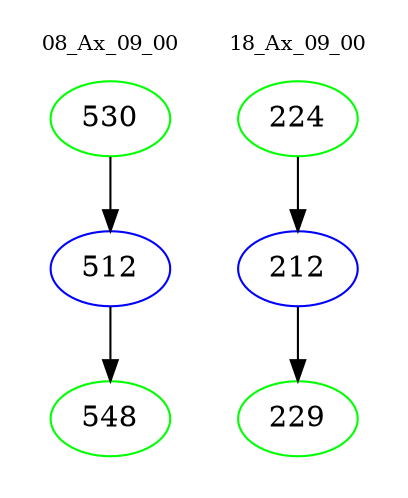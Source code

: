 digraph{
subgraph cluster_0 {
color = white
label = "08_Ax_09_00";
fontsize=10;
T0_530 [label="530", color="green"]
T0_530 -> T0_512 [color="black"]
T0_512 [label="512", color="blue"]
T0_512 -> T0_548 [color="black"]
T0_548 [label="548", color="green"]
}
subgraph cluster_1 {
color = white
label = "18_Ax_09_00";
fontsize=10;
T1_224 [label="224", color="green"]
T1_224 -> T1_212 [color="black"]
T1_212 [label="212", color="blue"]
T1_212 -> T1_229 [color="black"]
T1_229 [label="229", color="green"]
}
}
